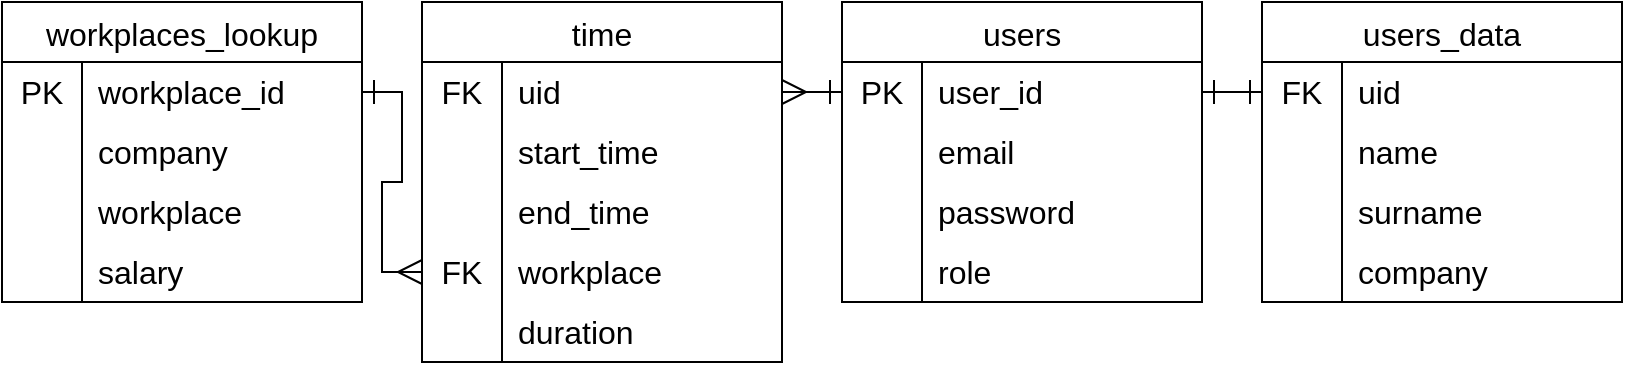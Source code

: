 <mxfile version="21.3.5" type="github">
  <diagram id="R2lEEEUBdFMjLlhIrx00" name="Page-1">
    <mxGraphModel dx="787" dy="1243" grid="1" gridSize="10" guides="1" tooltips="1" connect="1" arrows="1" fold="1" page="1" pageScale="1" pageWidth="850" pageHeight="1100" math="0" shadow="0" extFonts="Permanent Marker^https://fonts.googleapis.com/css?family=Permanent+Marker">
      <root>
        <mxCell id="0" />
        <mxCell id="1" parent="0" />
        <mxCell id="d4xAysf_9DumW_RmRcR8-14" value="users" style="shape=table;startSize=30;container=1;collapsible=0;childLayout=tableLayout;fixedRows=1;rowLines=0;fontStyle=0;strokeColor=default;fontSize=16;fontFamily=Helvetica;fontColor=default;fillColor=default;" vertex="1" parent="1">
          <mxGeometry x="440" y="480" width="180" height="150" as="geometry" />
        </mxCell>
        <mxCell id="d4xAysf_9DumW_RmRcR8-15" value="" style="shape=tableRow;horizontal=0;startSize=0;swimlaneHead=0;swimlaneBody=0;top=0;left=0;bottom=0;right=0;collapsible=0;dropTarget=0;fillColor=none;points=[[0,0.5],[1,0.5]];portConstraint=eastwest;strokeColor=inherit;fontSize=16;fontFamily=Helvetica;fontColor=default;" vertex="1" parent="d4xAysf_9DumW_RmRcR8-14">
          <mxGeometry y="30" width="180" height="30" as="geometry" />
        </mxCell>
        <mxCell id="d4xAysf_9DumW_RmRcR8-16" value="PK" style="shape=partialRectangle;html=1;whiteSpace=wrap;connectable=0;fillColor=none;top=0;left=0;bottom=0;right=0;overflow=hidden;pointerEvents=1;strokeColor=inherit;fontSize=16;fontFamily=Helvetica;fontColor=default;startSize=30;" vertex="1" parent="d4xAysf_9DumW_RmRcR8-15">
          <mxGeometry width="40" height="30" as="geometry">
            <mxRectangle width="40" height="30" as="alternateBounds" />
          </mxGeometry>
        </mxCell>
        <mxCell id="d4xAysf_9DumW_RmRcR8-17" value="user_id" style="shape=partialRectangle;html=1;whiteSpace=wrap;connectable=0;fillColor=none;top=0;left=0;bottom=0;right=0;align=left;spacingLeft=6;overflow=hidden;strokeColor=inherit;fontSize=16;fontFamily=Helvetica;fontColor=default;startSize=30;" vertex="1" parent="d4xAysf_9DumW_RmRcR8-15">
          <mxGeometry x="40" width="140" height="30" as="geometry">
            <mxRectangle width="140" height="30" as="alternateBounds" />
          </mxGeometry>
        </mxCell>
        <mxCell id="d4xAysf_9DumW_RmRcR8-18" value="" style="shape=tableRow;horizontal=0;startSize=0;swimlaneHead=0;swimlaneBody=0;top=0;left=0;bottom=0;right=0;collapsible=0;dropTarget=0;fillColor=none;points=[[0,0.5],[1,0.5]];portConstraint=eastwest;strokeColor=inherit;fontSize=16;fontFamily=Helvetica;fontColor=default;" vertex="1" parent="d4xAysf_9DumW_RmRcR8-14">
          <mxGeometry y="60" width="180" height="30" as="geometry" />
        </mxCell>
        <mxCell id="d4xAysf_9DumW_RmRcR8-19" value="" style="shape=partialRectangle;html=1;whiteSpace=wrap;connectable=0;fillColor=none;top=0;left=0;bottom=0;right=0;overflow=hidden;strokeColor=inherit;fontSize=16;fontFamily=Helvetica;fontColor=default;startSize=30;" vertex="1" parent="d4xAysf_9DumW_RmRcR8-18">
          <mxGeometry width="40" height="30" as="geometry">
            <mxRectangle width="40" height="30" as="alternateBounds" />
          </mxGeometry>
        </mxCell>
        <mxCell id="d4xAysf_9DumW_RmRcR8-20" value="email" style="shape=partialRectangle;html=1;whiteSpace=wrap;connectable=0;fillColor=none;top=0;left=0;bottom=0;right=0;align=left;spacingLeft=6;overflow=hidden;strokeColor=inherit;fontSize=16;fontFamily=Helvetica;fontColor=default;startSize=30;" vertex="1" parent="d4xAysf_9DumW_RmRcR8-18">
          <mxGeometry x="40" width="140" height="30" as="geometry">
            <mxRectangle width="140" height="30" as="alternateBounds" />
          </mxGeometry>
        </mxCell>
        <mxCell id="d4xAysf_9DumW_RmRcR8-21" value="" style="shape=tableRow;horizontal=0;startSize=0;swimlaneHead=0;swimlaneBody=0;top=0;left=0;bottom=0;right=0;collapsible=0;dropTarget=0;fillColor=none;points=[[0,0.5],[1,0.5]];portConstraint=eastwest;strokeColor=inherit;fontSize=16;fontFamily=Helvetica;fontColor=default;" vertex="1" parent="d4xAysf_9DumW_RmRcR8-14">
          <mxGeometry y="90" width="180" height="30" as="geometry" />
        </mxCell>
        <mxCell id="d4xAysf_9DumW_RmRcR8-22" value="" style="shape=partialRectangle;html=1;whiteSpace=wrap;connectable=0;fillColor=none;top=0;left=0;bottom=0;right=0;overflow=hidden;strokeColor=inherit;fontSize=16;fontFamily=Helvetica;fontColor=default;startSize=30;" vertex="1" parent="d4xAysf_9DumW_RmRcR8-21">
          <mxGeometry width="40" height="30" as="geometry">
            <mxRectangle width="40" height="30" as="alternateBounds" />
          </mxGeometry>
        </mxCell>
        <mxCell id="d4xAysf_9DumW_RmRcR8-23" value="password" style="shape=partialRectangle;html=1;whiteSpace=wrap;connectable=0;fillColor=none;top=0;left=0;bottom=0;right=0;align=left;spacingLeft=6;overflow=hidden;strokeColor=inherit;fontSize=16;fontFamily=Helvetica;fontColor=default;startSize=30;" vertex="1" parent="d4xAysf_9DumW_RmRcR8-21">
          <mxGeometry x="40" width="140" height="30" as="geometry">
            <mxRectangle width="140" height="30" as="alternateBounds" />
          </mxGeometry>
        </mxCell>
        <mxCell id="d4xAysf_9DumW_RmRcR8-25" style="shape=tableRow;horizontal=0;startSize=0;swimlaneHead=0;swimlaneBody=0;top=0;left=0;bottom=0;right=0;collapsible=0;dropTarget=0;fillColor=none;points=[[0,0.5],[1,0.5]];portConstraint=eastwest;strokeColor=inherit;fontSize=16;fontFamily=Helvetica;fontColor=default;" vertex="1" parent="d4xAysf_9DumW_RmRcR8-14">
          <mxGeometry y="120" width="180" height="30" as="geometry" />
        </mxCell>
        <mxCell id="d4xAysf_9DumW_RmRcR8-26" style="shape=partialRectangle;html=1;whiteSpace=wrap;connectable=0;fillColor=none;top=0;left=0;bottom=0;right=0;overflow=hidden;strokeColor=inherit;fontSize=16;fontFamily=Helvetica;fontColor=default;startSize=30;" vertex="1" parent="d4xAysf_9DumW_RmRcR8-25">
          <mxGeometry width="40" height="30" as="geometry">
            <mxRectangle width="40" height="30" as="alternateBounds" />
          </mxGeometry>
        </mxCell>
        <mxCell id="d4xAysf_9DumW_RmRcR8-27" value="role" style="shape=partialRectangle;html=1;whiteSpace=wrap;connectable=0;fillColor=none;top=0;left=0;bottom=0;right=0;align=left;spacingLeft=6;overflow=hidden;strokeColor=inherit;fontSize=16;fontFamily=Helvetica;fontColor=default;startSize=30;" vertex="1" parent="d4xAysf_9DumW_RmRcR8-25">
          <mxGeometry x="40" width="140" height="30" as="geometry">
            <mxRectangle width="140" height="30" as="alternateBounds" />
          </mxGeometry>
        </mxCell>
        <mxCell id="d4xAysf_9DumW_RmRcR8-28" value="users_data" style="shape=table;startSize=30;container=1;collapsible=0;childLayout=tableLayout;fixedRows=1;rowLines=0;fontStyle=0;strokeColor=default;fontSize=16;fontFamily=Helvetica;fontColor=default;fillColor=default;" vertex="1" parent="1">
          <mxGeometry x="650" y="480" width="180" height="150" as="geometry" />
        </mxCell>
        <mxCell id="d4xAysf_9DumW_RmRcR8-29" value="" style="shape=tableRow;horizontal=0;startSize=0;swimlaneHead=0;swimlaneBody=0;top=0;left=0;bottom=0;right=0;collapsible=0;dropTarget=0;fillColor=none;points=[[0,0.5],[1,0.5]];portConstraint=eastwest;strokeColor=inherit;fontSize=16;fontFamily=Helvetica;fontColor=default;" vertex="1" parent="d4xAysf_9DumW_RmRcR8-28">
          <mxGeometry y="30" width="180" height="30" as="geometry" />
        </mxCell>
        <mxCell id="d4xAysf_9DumW_RmRcR8-30" value="FK" style="shape=partialRectangle;html=1;whiteSpace=wrap;connectable=0;fillColor=none;top=0;left=0;bottom=0;right=0;overflow=hidden;pointerEvents=1;strokeColor=inherit;fontSize=16;fontFamily=Helvetica;fontColor=default;startSize=30;" vertex="1" parent="d4xAysf_9DumW_RmRcR8-29">
          <mxGeometry width="40" height="30" as="geometry">
            <mxRectangle width="40" height="30" as="alternateBounds" />
          </mxGeometry>
        </mxCell>
        <mxCell id="d4xAysf_9DumW_RmRcR8-31" value="uid" style="shape=partialRectangle;html=1;whiteSpace=wrap;connectable=0;fillColor=none;top=0;left=0;bottom=0;right=0;align=left;spacingLeft=6;overflow=hidden;strokeColor=inherit;fontSize=16;fontFamily=Helvetica;fontColor=default;startSize=30;" vertex="1" parent="d4xAysf_9DumW_RmRcR8-29">
          <mxGeometry x="40" width="140" height="30" as="geometry">
            <mxRectangle width="140" height="30" as="alternateBounds" />
          </mxGeometry>
        </mxCell>
        <mxCell id="d4xAysf_9DumW_RmRcR8-32" value="" style="shape=tableRow;horizontal=0;startSize=0;swimlaneHead=0;swimlaneBody=0;top=0;left=0;bottom=0;right=0;collapsible=0;dropTarget=0;fillColor=none;points=[[0,0.5],[1,0.5]];portConstraint=eastwest;strokeColor=inherit;fontSize=16;fontFamily=Helvetica;fontColor=default;" vertex="1" parent="d4xAysf_9DumW_RmRcR8-28">
          <mxGeometry y="60" width="180" height="30" as="geometry" />
        </mxCell>
        <mxCell id="d4xAysf_9DumW_RmRcR8-33" value="" style="shape=partialRectangle;html=1;whiteSpace=wrap;connectable=0;fillColor=none;top=0;left=0;bottom=0;right=0;overflow=hidden;strokeColor=inherit;fontSize=16;fontFamily=Helvetica;fontColor=default;startSize=30;" vertex="1" parent="d4xAysf_9DumW_RmRcR8-32">
          <mxGeometry width="40" height="30" as="geometry">
            <mxRectangle width="40" height="30" as="alternateBounds" />
          </mxGeometry>
        </mxCell>
        <mxCell id="d4xAysf_9DumW_RmRcR8-34" value="name" style="shape=partialRectangle;html=1;whiteSpace=wrap;connectable=0;fillColor=none;top=0;left=0;bottom=0;right=0;align=left;spacingLeft=6;overflow=hidden;strokeColor=inherit;fontSize=16;fontFamily=Helvetica;fontColor=default;startSize=30;" vertex="1" parent="d4xAysf_9DumW_RmRcR8-32">
          <mxGeometry x="40" width="140" height="30" as="geometry">
            <mxRectangle width="140" height="30" as="alternateBounds" />
          </mxGeometry>
        </mxCell>
        <mxCell id="d4xAysf_9DumW_RmRcR8-42" value="" style="shape=singleArrow;whiteSpace=wrap;html=1;arrowWidth=0.4;arrowSize=0.4;fontSize=16;startSize=30;fontStyle=0;" vertex="1" parent="d4xAysf_9DumW_RmRcR8-32">
          <mxGeometry x="180" width="NaN" height="30" as="geometry">
            <mxRectangle width="NaN" height="30" as="alternateBounds" />
          </mxGeometry>
        </mxCell>
        <mxCell id="d4xAysf_9DumW_RmRcR8-35" value="" style="shape=tableRow;horizontal=0;startSize=0;swimlaneHead=0;swimlaneBody=0;top=0;left=0;bottom=0;right=0;collapsible=0;dropTarget=0;fillColor=none;points=[[0,0.5],[1,0.5]];portConstraint=eastwest;strokeColor=inherit;fontSize=16;fontFamily=Helvetica;fontColor=default;" vertex="1" parent="d4xAysf_9DumW_RmRcR8-28">
          <mxGeometry y="90" width="180" height="30" as="geometry" />
        </mxCell>
        <mxCell id="d4xAysf_9DumW_RmRcR8-36" value="" style="shape=partialRectangle;html=1;whiteSpace=wrap;connectable=0;fillColor=none;top=0;left=0;bottom=0;right=0;overflow=hidden;strokeColor=inherit;fontSize=16;fontFamily=Helvetica;fontColor=default;startSize=30;" vertex="1" parent="d4xAysf_9DumW_RmRcR8-35">
          <mxGeometry width="40" height="30" as="geometry">
            <mxRectangle width="40" height="30" as="alternateBounds" />
          </mxGeometry>
        </mxCell>
        <mxCell id="d4xAysf_9DumW_RmRcR8-37" value="surname" style="shape=partialRectangle;html=1;whiteSpace=wrap;connectable=0;fillColor=none;top=0;left=0;bottom=0;right=0;align=left;spacingLeft=6;overflow=hidden;strokeColor=inherit;fontSize=16;fontFamily=Helvetica;fontColor=default;startSize=30;" vertex="1" parent="d4xAysf_9DumW_RmRcR8-35">
          <mxGeometry x="40" width="140" height="30" as="geometry">
            <mxRectangle width="140" height="30" as="alternateBounds" />
          </mxGeometry>
        </mxCell>
        <mxCell id="d4xAysf_9DumW_RmRcR8-38" style="shape=tableRow;horizontal=0;startSize=0;swimlaneHead=0;swimlaneBody=0;top=0;left=0;bottom=0;right=0;collapsible=0;dropTarget=0;fillColor=none;points=[[0,0.5],[1,0.5]];portConstraint=eastwest;strokeColor=inherit;fontSize=16;fontFamily=Helvetica;fontColor=default;" vertex="1" parent="d4xAysf_9DumW_RmRcR8-28">
          <mxGeometry y="120" width="180" height="30" as="geometry" />
        </mxCell>
        <mxCell id="d4xAysf_9DumW_RmRcR8-39" style="shape=partialRectangle;html=1;whiteSpace=wrap;connectable=0;fillColor=none;top=0;left=0;bottom=0;right=0;overflow=hidden;strokeColor=inherit;fontSize=16;fontFamily=Helvetica;fontColor=default;startSize=30;" vertex="1" parent="d4xAysf_9DumW_RmRcR8-38">
          <mxGeometry width="40" height="30" as="geometry">
            <mxRectangle width="40" height="30" as="alternateBounds" />
          </mxGeometry>
        </mxCell>
        <mxCell id="d4xAysf_9DumW_RmRcR8-40" value="company" style="shape=partialRectangle;html=1;whiteSpace=wrap;connectable=0;fillColor=none;top=0;left=0;bottom=0;right=0;align=left;spacingLeft=6;overflow=hidden;strokeColor=inherit;fontSize=16;fontFamily=Helvetica;fontColor=default;startSize=30;" vertex="1" parent="d4xAysf_9DumW_RmRcR8-38">
          <mxGeometry x="40" width="140" height="30" as="geometry">
            <mxRectangle width="140" height="30" as="alternateBounds" />
          </mxGeometry>
        </mxCell>
        <mxCell id="d4xAysf_9DumW_RmRcR8-43" style="edgeStyle=orthogonalEdgeStyle;orthogonalLoop=1;jettySize=auto;html=1;exitX=1;exitY=0.5;exitDx=0;exitDy=0;entryX=0;entryY=0.5;entryDx=0;entryDy=0;fontFamily=Helvetica;fontSize=12;fontColor=default;strokeColor=default;rounded=0;endArrow=ERone;endFill=0;startArrow=ERone;startFill=0;endSize=10;startSize=10;" edge="1" parent="1" source="d4xAysf_9DumW_RmRcR8-15" target="d4xAysf_9DumW_RmRcR8-29">
          <mxGeometry relative="1" as="geometry" />
        </mxCell>
        <mxCell id="d4xAysf_9DumW_RmRcR8-44" value="time" style="shape=table;startSize=30;container=1;collapsible=0;childLayout=tableLayout;fixedRows=1;rowLines=0;fontStyle=0;strokeColor=default;fontSize=16;fontFamily=Helvetica;fontColor=default;fillColor=default;" vertex="1" parent="1">
          <mxGeometry x="230" y="480" width="180" height="180" as="geometry" />
        </mxCell>
        <mxCell id="d4xAysf_9DumW_RmRcR8-45" value="" style="shape=tableRow;horizontal=0;startSize=0;swimlaneHead=0;swimlaneBody=0;top=0;left=0;bottom=0;right=0;collapsible=0;dropTarget=0;fillColor=none;points=[[0,0.5],[1,0.5]];portConstraint=eastwest;strokeColor=inherit;fontSize=16;fontFamily=Helvetica;fontColor=default;" vertex="1" parent="d4xAysf_9DumW_RmRcR8-44">
          <mxGeometry y="30" width="180" height="30" as="geometry" />
        </mxCell>
        <mxCell id="d4xAysf_9DumW_RmRcR8-46" value="FK" style="shape=partialRectangle;html=1;whiteSpace=wrap;connectable=0;fillColor=none;top=0;left=0;bottom=0;right=0;overflow=hidden;pointerEvents=1;strokeColor=inherit;fontSize=16;fontFamily=Helvetica;fontColor=default;startSize=30;" vertex="1" parent="d4xAysf_9DumW_RmRcR8-45">
          <mxGeometry width="40" height="30" as="geometry">
            <mxRectangle width="40" height="30" as="alternateBounds" />
          </mxGeometry>
        </mxCell>
        <mxCell id="d4xAysf_9DumW_RmRcR8-47" value="uid" style="shape=partialRectangle;html=1;whiteSpace=wrap;connectable=0;fillColor=none;top=0;left=0;bottom=0;right=0;align=left;spacingLeft=6;overflow=hidden;strokeColor=inherit;fontSize=16;fontFamily=Helvetica;fontColor=default;startSize=30;" vertex="1" parent="d4xAysf_9DumW_RmRcR8-45">
          <mxGeometry x="40" width="140" height="30" as="geometry">
            <mxRectangle width="140" height="30" as="alternateBounds" />
          </mxGeometry>
        </mxCell>
        <mxCell id="d4xAysf_9DumW_RmRcR8-48" value="" style="shape=tableRow;horizontal=0;startSize=0;swimlaneHead=0;swimlaneBody=0;top=0;left=0;bottom=0;right=0;collapsible=0;dropTarget=0;fillColor=none;points=[[0,0.5],[1,0.5]];portConstraint=eastwest;strokeColor=inherit;fontSize=16;fontFamily=Helvetica;fontColor=default;" vertex="1" parent="d4xAysf_9DumW_RmRcR8-44">
          <mxGeometry y="60" width="180" height="30" as="geometry" />
        </mxCell>
        <mxCell id="d4xAysf_9DumW_RmRcR8-49" value="" style="shape=partialRectangle;html=1;whiteSpace=wrap;connectable=0;fillColor=none;top=0;left=0;bottom=0;right=0;overflow=hidden;strokeColor=inherit;fontSize=16;fontFamily=Helvetica;fontColor=default;startSize=30;" vertex="1" parent="d4xAysf_9DumW_RmRcR8-48">
          <mxGeometry width="40" height="30" as="geometry">
            <mxRectangle width="40" height="30" as="alternateBounds" />
          </mxGeometry>
        </mxCell>
        <mxCell id="d4xAysf_9DumW_RmRcR8-50" value="start_time" style="shape=partialRectangle;html=1;whiteSpace=wrap;connectable=0;fillColor=none;top=0;left=0;bottom=0;right=0;align=left;spacingLeft=6;overflow=hidden;strokeColor=inherit;fontSize=16;fontFamily=Helvetica;fontColor=default;startSize=30;" vertex="1" parent="d4xAysf_9DumW_RmRcR8-48">
          <mxGeometry x="40" width="140" height="30" as="geometry">
            <mxRectangle width="140" height="30" as="alternateBounds" />
          </mxGeometry>
        </mxCell>
        <mxCell id="d4xAysf_9DumW_RmRcR8-51" value="" style="shape=tableRow;horizontal=0;startSize=0;swimlaneHead=0;swimlaneBody=0;top=0;left=0;bottom=0;right=0;collapsible=0;dropTarget=0;fillColor=none;points=[[0,0.5],[1,0.5]];portConstraint=eastwest;strokeColor=inherit;fontSize=16;fontFamily=Helvetica;fontColor=default;" vertex="1" parent="d4xAysf_9DumW_RmRcR8-44">
          <mxGeometry y="90" width="180" height="30" as="geometry" />
        </mxCell>
        <mxCell id="d4xAysf_9DumW_RmRcR8-52" value="" style="shape=partialRectangle;html=1;whiteSpace=wrap;connectable=0;fillColor=none;top=0;left=0;bottom=0;right=0;overflow=hidden;strokeColor=inherit;fontSize=16;fontFamily=Helvetica;fontColor=default;startSize=30;" vertex="1" parent="d4xAysf_9DumW_RmRcR8-51">
          <mxGeometry width="40" height="30" as="geometry">
            <mxRectangle width="40" height="30" as="alternateBounds" />
          </mxGeometry>
        </mxCell>
        <mxCell id="d4xAysf_9DumW_RmRcR8-53" value="end_time" style="shape=partialRectangle;html=1;whiteSpace=wrap;connectable=0;fillColor=none;top=0;left=0;bottom=0;right=0;align=left;spacingLeft=6;overflow=hidden;strokeColor=inherit;fontSize=16;fontFamily=Helvetica;fontColor=default;startSize=30;" vertex="1" parent="d4xAysf_9DumW_RmRcR8-51">
          <mxGeometry x="40" width="140" height="30" as="geometry">
            <mxRectangle width="140" height="30" as="alternateBounds" />
          </mxGeometry>
        </mxCell>
        <mxCell id="d4xAysf_9DumW_RmRcR8-54" style="shape=tableRow;horizontal=0;startSize=0;swimlaneHead=0;swimlaneBody=0;top=0;left=0;bottom=0;right=0;collapsible=0;dropTarget=0;fillColor=none;points=[[0,0.5],[1,0.5]];portConstraint=eastwest;strokeColor=inherit;fontSize=16;fontFamily=Helvetica;fontColor=default;" vertex="1" parent="d4xAysf_9DumW_RmRcR8-44">
          <mxGeometry y="120" width="180" height="30" as="geometry" />
        </mxCell>
        <mxCell id="d4xAysf_9DumW_RmRcR8-55" value="FK" style="shape=partialRectangle;html=1;whiteSpace=wrap;connectable=0;fillColor=none;top=0;left=0;bottom=0;right=0;overflow=hidden;strokeColor=inherit;fontSize=16;fontFamily=Helvetica;fontColor=default;startSize=30;" vertex="1" parent="d4xAysf_9DumW_RmRcR8-54">
          <mxGeometry width="40" height="30" as="geometry">
            <mxRectangle width="40" height="30" as="alternateBounds" />
          </mxGeometry>
        </mxCell>
        <mxCell id="d4xAysf_9DumW_RmRcR8-56" value="workplace" style="shape=partialRectangle;html=1;whiteSpace=wrap;connectable=0;fillColor=none;top=0;left=0;bottom=0;right=0;align=left;spacingLeft=6;overflow=hidden;strokeColor=inherit;fontSize=16;fontFamily=Helvetica;fontColor=default;startSize=30;" vertex="1" parent="d4xAysf_9DumW_RmRcR8-54">
          <mxGeometry x="40" width="140" height="30" as="geometry">
            <mxRectangle width="140" height="30" as="alternateBounds" />
          </mxGeometry>
        </mxCell>
        <mxCell id="d4xAysf_9DumW_RmRcR8-58" style="shape=tableRow;horizontal=0;startSize=0;swimlaneHead=0;swimlaneBody=0;top=0;left=0;bottom=0;right=0;collapsible=0;dropTarget=0;fillColor=none;points=[[0,0.5],[1,0.5]];portConstraint=eastwest;strokeColor=inherit;fontSize=16;fontFamily=Helvetica;fontColor=default;" vertex="1" parent="d4xAysf_9DumW_RmRcR8-44">
          <mxGeometry y="150" width="180" height="30" as="geometry" />
        </mxCell>
        <mxCell id="d4xAysf_9DumW_RmRcR8-59" style="shape=partialRectangle;html=1;whiteSpace=wrap;connectable=0;fillColor=none;top=0;left=0;bottom=0;right=0;overflow=hidden;strokeColor=inherit;fontSize=16;fontFamily=Helvetica;fontColor=default;startSize=30;" vertex="1" parent="d4xAysf_9DumW_RmRcR8-58">
          <mxGeometry width="40" height="30" as="geometry">
            <mxRectangle width="40" height="30" as="alternateBounds" />
          </mxGeometry>
        </mxCell>
        <mxCell id="d4xAysf_9DumW_RmRcR8-60" value="duration" style="shape=partialRectangle;html=1;whiteSpace=wrap;connectable=0;fillColor=none;top=0;left=0;bottom=0;right=0;align=left;spacingLeft=6;overflow=hidden;strokeColor=inherit;fontSize=16;fontFamily=Helvetica;fontColor=default;startSize=30;" vertex="1" parent="d4xAysf_9DumW_RmRcR8-58">
          <mxGeometry x="40" width="140" height="30" as="geometry">
            <mxRectangle width="140" height="30" as="alternateBounds" />
          </mxGeometry>
        </mxCell>
        <mxCell id="d4xAysf_9DumW_RmRcR8-61" style="edgeStyle=orthogonalEdgeStyle;rounded=0;orthogonalLoop=1;jettySize=auto;html=1;exitX=0;exitY=0.5;exitDx=0;exitDy=0;entryX=1;entryY=0.5;entryDx=0;entryDy=0;fontFamily=Helvetica;fontSize=12;fontColor=default;startSize=10;startArrow=ERone;startFill=0;endArrow=ERmany;endFill=0;strokeWidth=1;endSize=10;" edge="1" parent="1" source="d4xAysf_9DumW_RmRcR8-15" target="d4xAysf_9DumW_RmRcR8-45">
          <mxGeometry relative="1" as="geometry" />
        </mxCell>
        <mxCell id="d4xAysf_9DumW_RmRcR8-69" value="workplaces_lookup" style="shape=table;startSize=30;container=1;collapsible=0;childLayout=tableLayout;fixedRows=1;rowLines=0;fontStyle=0;strokeColor=default;fontSize=16;fontFamily=Helvetica;fontColor=default;fillColor=default;" vertex="1" parent="1">
          <mxGeometry x="20" y="480" width="180" height="150" as="geometry" />
        </mxCell>
        <mxCell id="d4xAysf_9DumW_RmRcR8-70" value="" style="shape=tableRow;horizontal=0;startSize=0;swimlaneHead=0;swimlaneBody=0;top=0;left=0;bottom=0;right=0;collapsible=0;dropTarget=0;fillColor=none;points=[[0,0.5],[1,0.5]];portConstraint=eastwest;strokeColor=inherit;fontSize=16;fontFamily=Helvetica;fontColor=default;" vertex="1" parent="d4xAysf_9DumW_RmRcR8-69">
          <mxGeometry y="30" width="180" height="30" as="geometry" />
        </mxCell>
        <mxCell id="d4xAysf_9DumW_RmRcR8-71" value="PK" style="shape=partialRectangle;html=1;whiteSpace=wrap;connectable=0;fillColor=none;top=0;left=0;bottom=0;right=0;overflow=hidden;pointerEvents=1;strokeColor=inherit;fontSize=16;fontFamily=Helvetica;fontColor=default;startSize=30;" vertex="1" parent="d4xAysf_9DumW_RmRcR8-70">
          <mxGeometry width="40" height="30" as="geometry">
            <mxRectangle width="40" height="30" as="alternateBounds" />
          </mxGeometry>
        </mxCell>
        <mxCell id="d4xAysf_9DumW_RmRcR8-72" value="workplace_id" style="shape=partialRectangle;html=1;whiteSpace=wrap;connectable=0;fillColor=none;top=0;left=0;bottom=0;right=0;align=left;spacingLeft=6;overflow=hidden;strokeColor=inherit;fontSize=16;fontFamily=Helvetica;fontColor=default;startSize=30;" vertex="1" parent="d4xAysf_9DumW_RmRcR8-70">
          <mxGeometry x="40" width="140" height="30" as="geometry">
            <mxRectangle width="140" height="30" as="alternateBounds" />
          </mxGeometry>
        </mxCell>
        <mxCell id="d4xAysf_9DumW_RmRcR8-73" value="" style="shape=tableRow;horizontal=0;startSize=0;swimlaneHead=0;swimlaneBody=0;top=0;left=0;bottom=0;right=0;collapsible=0;dropTarget=0;fillColor=none;points=[[0,0.5],[1,0.5]];portConstraint=eastwest;strokeColor=inherit;fontSize=16;fontFamily=Helvetica;fontColor=default;" vertex="1" parent="d4xAysf_9DumW_RmRcR8-69">
          <mxGeometry y="60" width="180" height="30" as="geometry" />
        </mxCell>
        <mxCell id="d4xAysf_9DumW_RmRcR8-74" value="" style="shape=partialRectangle;html=1;whiteSpace=wrap;connectable=0;fillColor=none;top=0;left=0;bottom=0;right=0;overflow=hidden;strokeColor=inherit;fontSize=16;fontFamily=Helvetica;fontColor=default;startSize=30;" vertex="1" parent="d4xAysf_9DumW_RmRcR8-73">
          <mxGeometry width="40" height="30" as="geometry">
            <mxRectangle width="40" height="30" as="alternateBounds" />
          </mxGeometry>
        </mxCell>
        <mxCell id="d4xAysf_9DumW_RmRcR8-75" value="company" style="shape=partialRectangle;html=1;whiteSpace=wrap;connectable=0;fillColor=none;top=0;left=0;bottom=0;right=0;align=left;spacingLeft=6;overflow=hidden;strokeColor=inherit;fontSize=16;fontFamily=Helvetica;fontColor=default;startSize=30;" vertex="1" parent="d4xAysf_9DumW_RmRcR8-73">
          <mxGeometry x="40" width="140" height="30" as="geometry">
            <mxRectangle width="140" height="30" as="alternateBounds" />
          </mxGeometry>
        </mxCell>
        <mxCell id="d4xAysf_9DumW_RmRcR8-76" value="" style="shape=tableRow;horizontal=0;startSize=0;swimlaneHead=0;swimlaneBody=0;top=0;left=0;bottom=0;right=0;collapsible=0;dropTarget=0;fillColor=none;points=[[0,0.5],[1,0.5]];portConstraint=eastwest;strokeColor=inherit;fontSize=16;fontFamily=Helvetica;fontColor=default;" vertex="1" parent="d4xAysf_9DumW_RmRcR8-69">
          <mxGeometry y="90" width="180" height="30" as="geometry" />
        </mxCell>
        <mxCell id="d4xAysf_9DumW_RmRcR8-77" value="" style="shape=partialRectangle;html=1;whiteSpace=wrap;connectable=0;fillColor=none;top=0;left=0;bottom=0;right=0;overflow=hidden;strokeColor=inherit;fontSize=16;fontFamily=Helvetica;fontColor=default;startSize=30;" vertex="1" parent="d4xAysf_9DumW_RmRcR8-76">
          <mxGeometry width="40" height="30" as="geometry">
            <mxRectangle width="40" height="30" as="alternateBounds" />
          </mxGeometry>
        </mxCell>
        <mxCell id="d4xAysf_9DumW_RmRcR8-78" value="workplace" style="shape=partialRectangle;html=1;whiteSpace=wrap;connectable=0;fillColor=none;top=0;left=0;bottom=0;right=0;align=left;spacingLeft=6;overflow=hidden;strokeColor=inherit;fontSize=16;fontFamily=Helvetica;fontColor=default;startSize=30;" vertex="1" parent="d4xAysf_9DumW_RmRcR8-76">
          <mxGeometry x="40" width="140" height="30" as="geometry">
            <mxRectangle width="140" height="30" as="alternateBounds" />
          </mxGeometry>
        </mxCell>
        <mxCell id="d4xAysf_9DumW_RmRcR8-79" style="shape=tableRow;horizontal=0;startSize=0;swimlaneHead=0;swimlaneBody=0;top=0;left=0;bottom=0;right=0;collapsible=0;dropTarget=0;fillColor=none;points=[[0,0.5],[1,0.5]];portConstraint=eastwest;strokeColor=inherit;fontSize=16;fontFamily=Helvetica;fontColor=default;" vertex="1" parent="d4xAysf_9DumW_RmRcR8-69">
          <mxGeometry y="120" width="180" height="30" as="geometry" />
        </mxCell>
        <mxCell id="d4xAysf_9DumW_RmRcR8-80" style="shape=partialRectangle;html=1;whiteSpace=wrap;connectable=0;fillColor=none;top=0;left=0;bottom=0;right=0;overflow=hidden;strokeColor=inherit;fontSize=16;fontFamily=Helvetica;fontColor=default;startSize=30;" vertex="1" parent="d4xAysf_9DumW_RmRcR8-79">
          <mxGeometry width="40" height="30" as="geometry">
            <mxRectangle width="40" height="30" as="alternateBounds" />
          </mxGeometry>
        </mxCell>
        <mxCell id="d4xAysf_9DumW_RmRcR8-81" value="salary" style="shape=partialRectangle;html=1;whiteSpace=wrap;connectable=0;fillColor=none;top=0;left=0;bottom=0;right=0;align=left;spacingLeft=6;overflow=hidden;strokeColor=inherit;fontSize=16;fontFamily=Helvetica;fontColor=default;startSize=30;" vertex="1" parent="d4xAysf_9DumW_RmRcR8-79">
          <mxGeometry x="40" width="140" height="30" as="geometry">
            <mxRectangle width="140" height="30" as="alternateBounds" />
          </mxGeometry>
        </mxCell>
        <mxCell id="d4xAysf_9DumW_RmRcR8-85" style="edgeStyle=orthogonalEdgeStyle;rounded=0;orthogonalLoop=1;jettySize=auto;html=1;exitX=1;exitY=0.5;exitDx=0;exitDy=0;entryX=0;entryY=0.5;entryDx=0;entryDy=0;fontFamily=Helvetica;fontSize=12;fontColor=default;startSize=10;endArrow=ERmany;endFill=0;startArrow=ERone;startFill=0;endSize=10;" edge="1" parent="1" source="d4xAysf_9DumW_RmRcR8-70" target="d4xAysf_9DumW_RmRcR8-54">
          <mxGeometry relative="1" as="geometry" />
        </mxCell>
      </root>
    </mxGraphModel>
  </diagram>
</mxfile>
